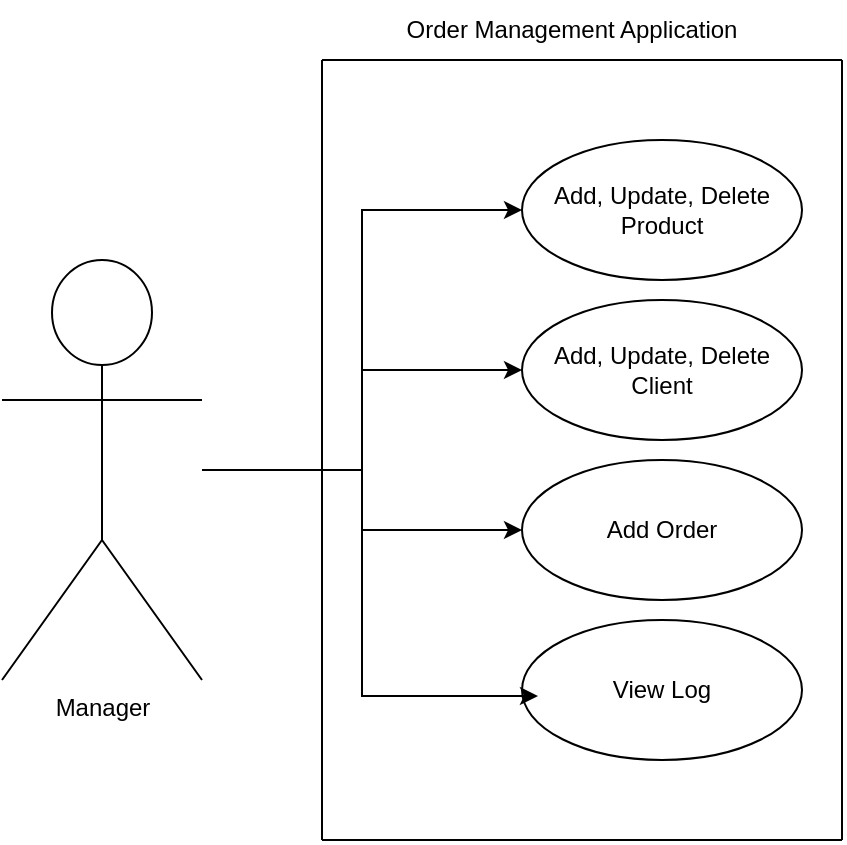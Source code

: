 <mxfile version="27.0.5">
  <diagram name="Page-1" id="EcHufwy6RgSnc1rd-ehm">
    <mxGraphModel dx="1426" dy="751" grid="1" gridSize="10" guides="1" tooltips="1" connect="1" arrows="1" fold="1" page="1" pageScale="1" pageWidth="850" pageHeight="1100" math="0" shadow="0">
      <root>
        <mxCell id="0" />
        <mxCell id="1" parent="0" />
        <mxCell id="GEaLmOAD5hD9nEtX9Bgx-6" style="edgeStyle=orthogonalEdgeStyle;rounded=0;orthogonalLoop=1;jettySize=auto;html=1;entryX=0;entryY=0.5;entryDx=0;entryDy=0;" edge="1" parent="1" source="GEaLmOAD5hD9nEtX9Bgx-1" target="GEaLmOAD5hD9nEtX9Bgx-3">
          <mxGeometry relative="1" as="geometry" />
        </mxCell>
        <mxCell id="GEaLmOAD5hD9nEtX9Bgx-7" style="edgeStyle=orthogonalEdgeStyle;rounded=0;orthogonalLoop=1;jettySize=auto;html=1;entryX=0;entryY=0.5;entryDx=0;entryDy=0;" edge="1" parent="1" source="GEaLmOAD5hD9nEtX9Bgx-1" target="GEaLmOAD5hD9nEtX9Bgx-2">
          <mxGeometry relative="1" as="geometry" />
        </mxCell>
        <mxCell id="GEaLmOAD5hD9nEtX9Bgx-8" style="edgeStyle=orthogonalEdgeStyle;rounded=0;orthogonalLoop=1;jettySize=auto;html=1;entryX=0;entryY=0.5;entryDx=0;entryDy=0;" edge="1" parent="1" source="GEaLmOAD5hD9nEtX9Bgx-1" target="GEaLmOAD5hD9nEtX9Bgx-4">
          <mxGeometry relative="1" as="geometry" />
        </mxCell>
        <mxCell id="GEaLmOAD5hD9nEtX9Bgx-1" value="Manager" style="shape=umlActor;verticalLabelPosition=bottom;verticalAlign=top;html=1;" vertex="1" parent="1">
          <mxGeometry x="110" y="240" width="100" height="210" as="geometry" />
        </mxCell>
        <mxCell id="GEaLmOAD5hD9nEtX9Bgx-2" value="Add, Update, Delete Product" style="ellipse;whiteSpace=wrap;html=1;" vertex="1" parent="1">
          <mxGeometry x="370" y="180" width="140" height="70" as="geometry" />
        </mxCell>
        <mxCell id="GEaLmOAD5hD9nEtX9Bgx-3" value="Add, Update, Delete Client" style="ellipse;whiteSpace=wrap;html=1;" vertex="1" parent="1">
          <mxGeometry x="370" y="260" width="140" height="70" as="geometry" />
        </mxCell>
        <mxCell id="GEaLmOAD5hD9nEtX9Bgx-4" value="Add Order" style="ellipse;whiteSpace=wrap;html=1;" vertex="1" parent="1">
          <mxGeometry x="370" y="340" width="140" height="70" as="geometry" />
        </mxCell>
        <mxCell id="GEaLmOAD5hD9nEtX9Bgx-5" value="View Log" style="ellipse;whiteSpace=wrap;html=1;" vertex="1" parent="1">
          <mxGeometry x="370" y="420" width="140" height="70" as="geometry" />
        </mxCell>
        <mxCell id="GEaLmOAD5hD9nEtX9Bgx-9" style="edgeStyle=orthogonalEdgeStyle;rounded=0;orthogonalLoop=1;jettySize=auto;html=1;entryX=0.057;entryY=0.543;entryDx=0;entryDy=0;entryPerimeter=0;" edge="1" parent="1" source="GEaLmOAD5hD9nEtX9Bgx-1" target="GEaLmOAD5hD9nEtX9Bgx-5">
          <mxGeometry relative="1" as="geometry" />
        </mxCell>
        <mxCell id="GEaLmOAD5hD9nEtX9Bgx-11" value="" style="endArrow=none;html=1;rounded=0;" edge="1" parent="1">
          <mxGeometry width="50" height="50" relative="1" as="geometry">
            <mxPoint x="530" y="140" as="sourcePoint" />
            <mxPoint x="270" y="140" as="targetPoint" />
          </mxGeometry>
        </mxCell>
        <mxCell id="GEaLmOAD5hD9nEtX9Bgx-12" value="" style="endArrow=none;html=1;rounded=0;" edge="1" parent="1">
          <mxGeometry width="50" height="50" relative="1" as="geometry">
            <mxPoint x="270" y="530" as="sourcePoint" />
            <mxPoint x="270" y="140" as="targetPoint" />
          </mxGeometry>
        </mxCell>
        <mxCell id="GEaLmOAD5hD9nEtX9Bgx-13" value="" style="endArrow=none;html=1;rounded=0;" edge="1" parent="1">
          <mxGeometry width="50" height="50" relative="1" as="geometry">
            <mxPoint x="270" y="530" as="sourcePoint" />
            <mxPoint x="530" y="530" as="targetPoint" />
          </mxGeometry>
        </mxCell>
        <mxCell id="GEaLmOAD5hD9nEtX9Bgx-14" value="" style="endArrow=none;html=1;rounded=0;" edge="1" parent="1">
          <mxGeometry width="50" height="50" relative="1" as="geometry">
            <mxPoint x="530" y="530" as="sourcePoint" />
            <mxPoint x="530" y="140" as="targetPoint" />
          </mxGeometry>
        </mxCell>
        <mxCell id="GEaLmOAD5hD9nEtX9Bgx-15" value="Order Management Application" style="text;html=1;align=center;verticalAlign=middle;whiteSpace=wrap;rounded=0;" vertex="1" parent="1">
          <mxGeometry x="290" y="110" width="210" height="30" as="geometry" />
        </mxCell>
      </root>
    </mxGraphModel>
  </diagram>
</mxfile>
